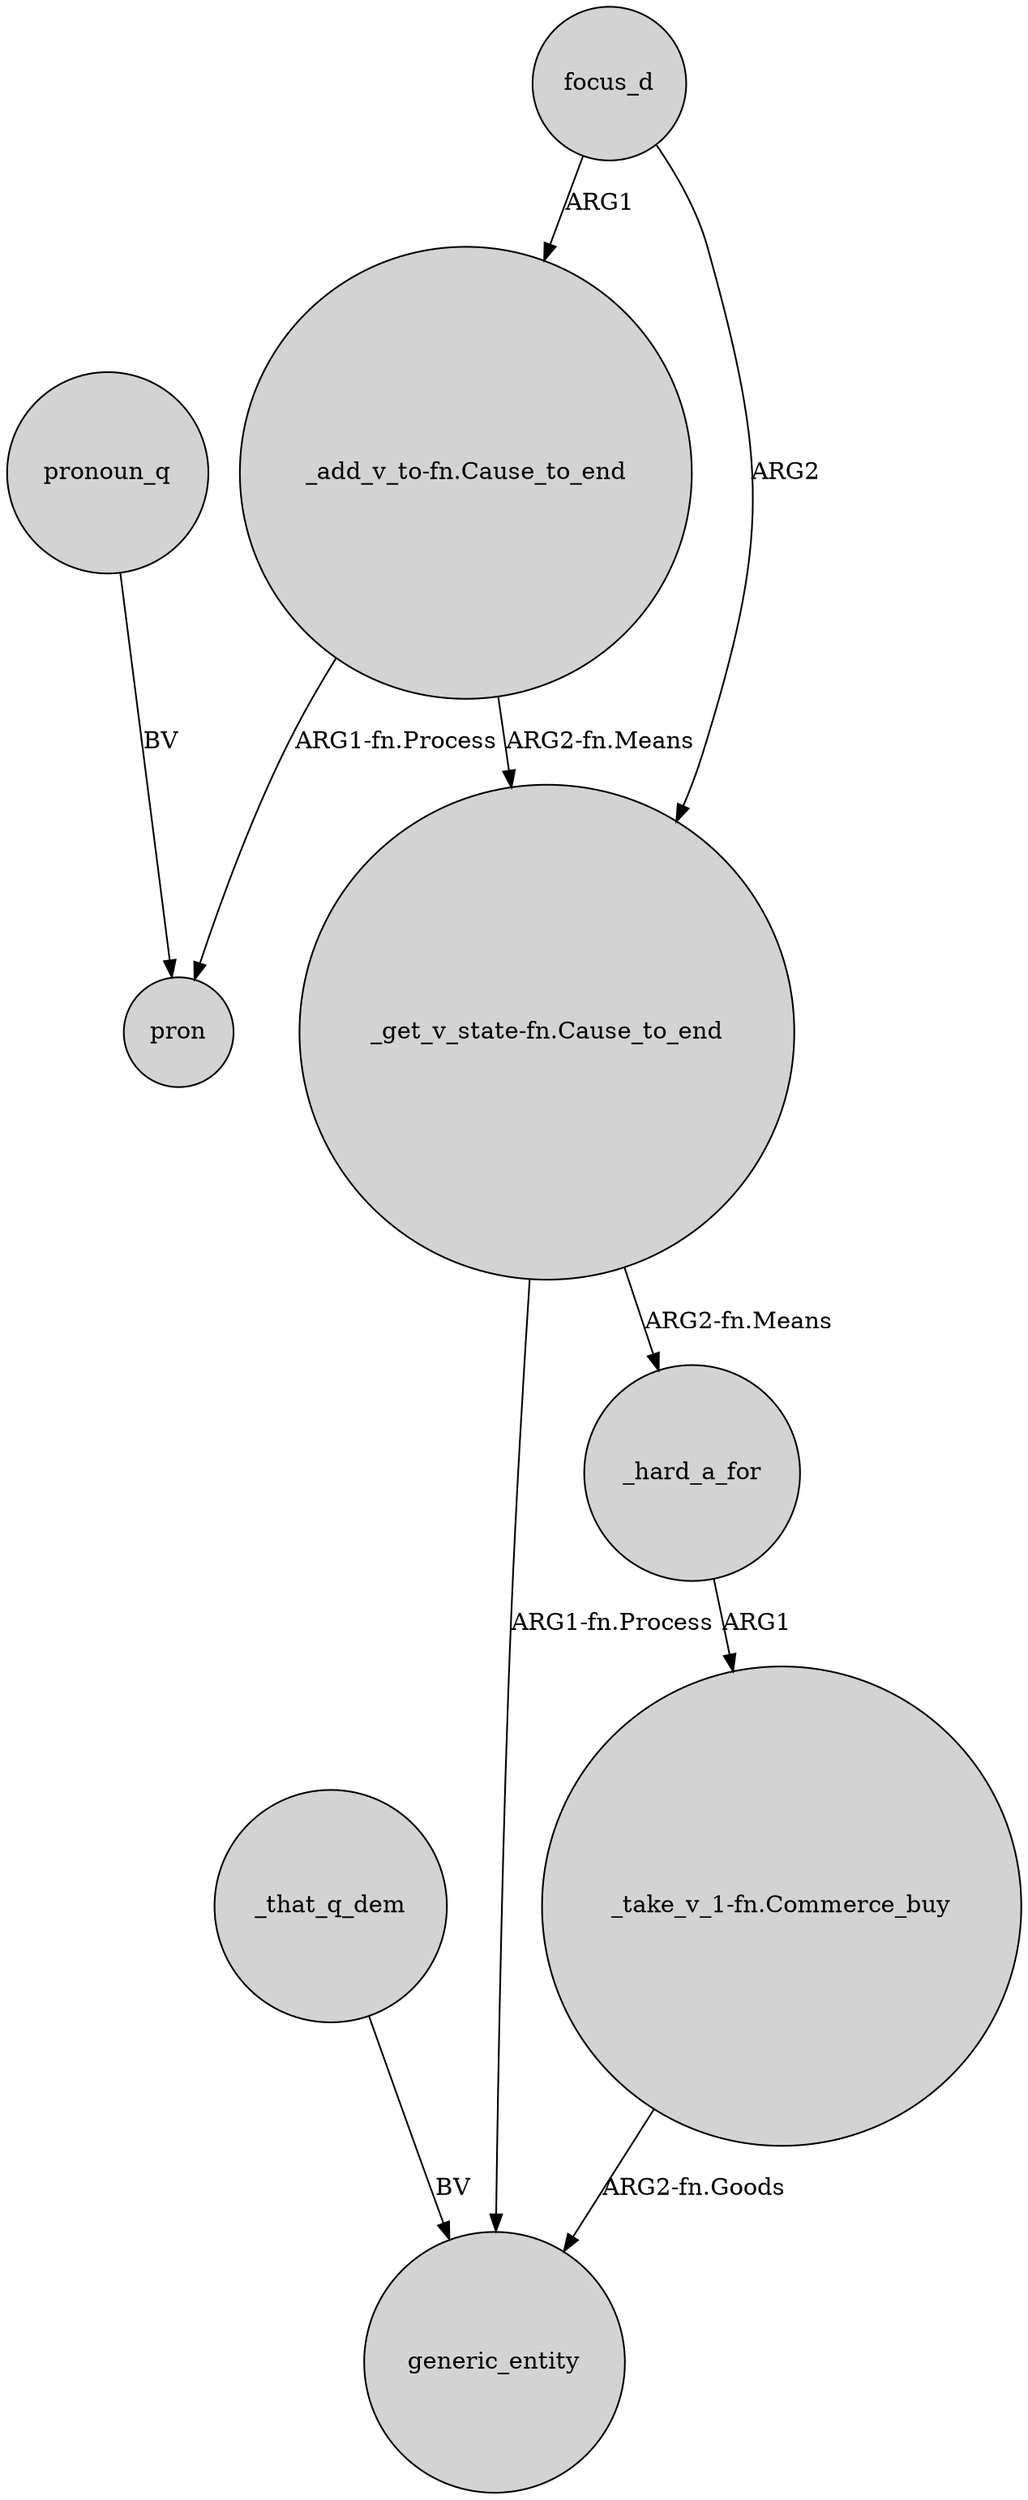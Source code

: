 digraph {
	node [shape=circle style=filled]
	pronoun_q -> pron [label=BV]
	focus_d -> "_get_v_state-fn.Cause_to_end" [label=ARG2]
	"_get_v_state-fn.Cause_to_end" -> generic_entity [label="ARG1-fn.Process"]
	"_take_v_1-fn.Commerce_buy" -> generic_entity [label="ARG2-fn.Goods"]
	_that_q_dem -> generic_entity [label=BV]
	"_add_v_to-fn.Cause_to_end" -> pron [label="ARG1-fn.Process"]
	"_add_v_to-fn.Cause_to_end" -> "_get_v_state-fn.Cause_to_end" [label="ARG2-fn.Means"]
	"_get_v_state-fn.Cause_to_end" -> _hard_a_for [label="ARG2-fn.Means"]
	_hard_a_for -> "_take_v_1-fn.Commerce_buy" [label=ARG1]
	focus_d -> "_add_v_to-fn.Cause_to_end" [label=ARG1]
}
